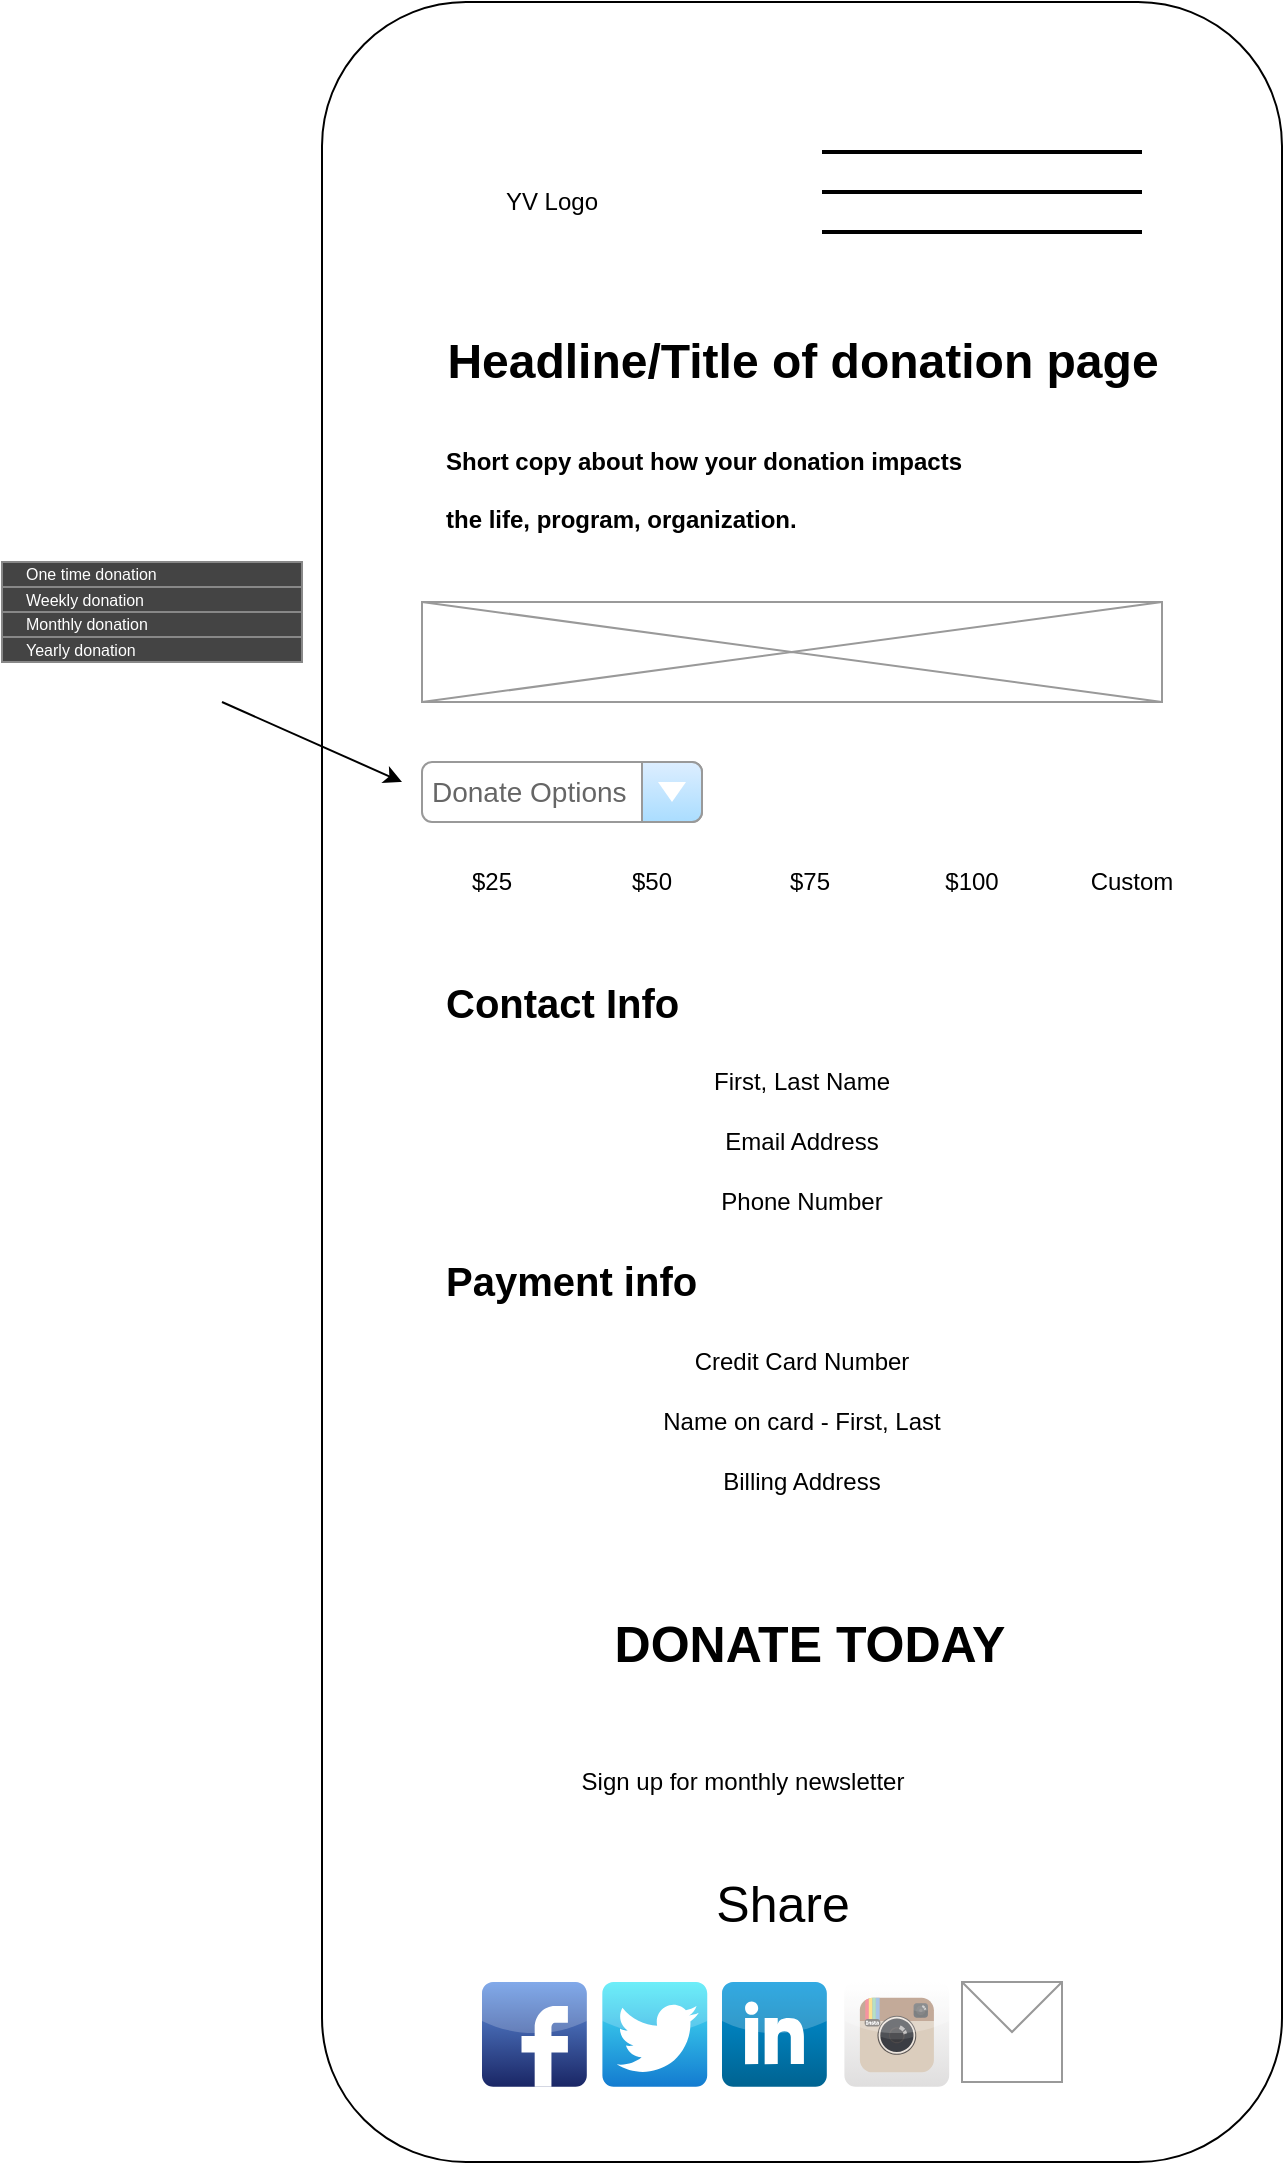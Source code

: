 <mxfile version="13.1.3">
    <diagram id="6hGFLwfOUW9BJ-s0fimq" name="Page-1">
        <mxGraphModel dx="2002" dy="1065" grid="1" gridSize="10" guides="1" tooltips="1" connect="1" arrows="1" fold="1" page="1" pageScale="1" pageWidth="827" pageHeight="1169" math="0" shadow="0">
            <root>
                <mxCell id="0"/>
                <mxCell id="1" parent="0"/>
                <mxCell id="12" value="" style="rounded=0;whiteSpace=wrap;html=1;" parent="1" vertex="1">
                    <mxGeometry x="210" y="95" width="120" height="60" as="geometry"/>
                </mxCell>
                <mxCell id="2" value="T" style="rounded=1;whiteSpace=wrap;html=1;rotation=-90;" parent="1" vertex="1">
                    <mxGeometry x="-130" y="340" width="1080" height="480" as="geometry"/>
                </mxCell>
                <mxCell id="9" value="" style="group" parent="1" vertex="1" connectable="0">
                    <mxGeometry x="420" y="110" width="160" height="50" as="geometry"/>
                </mxCell>
                <mxCell id="6" value="" style="line;strokeWidth=2;html=1;" parent="9" vertex="1">
                    <mxGeometry y="20" width="160" height="10" as="geometry"/>
                </mxCell>
                <mxCell id="7" value="" style="line;strokeWidth=2;html=1;" parent="9" vertex="1">
                    <mxGeometry width="160" height="10" as="geometry"/>
                </mxCell>
                <mxCell id="8" value="" style="line;strokeWidth=2;html=1;" parent="9" vertex="1">
                    <mxGeometry y="40" width="160" height="10" as="geometry"/>
                </mxCell>
                <mxCell id="13" value="YV Logo" style="rounded=0;whiteSpace=wrap;html=1;strokeColor=#FFFFFF;" parent="1" vertex="1">
                    <mxGeometry x="210" y="120" width="150" height="40" as="geometry"/>
                </mxCell>
                <mxCell id="14" value="Headline/Title of donation page" style="text;strokeColor=none;fillColor=none;html=1;fontSize=24;fontStyle=1;verticalAlign=middle;align=center;" parent="1" vertex="1">
                    <mxGeometry x="220" y="200" width="380" height="40" as="geometry"/>
                </mxCell>
                <mxCell id="15" value="&lt;p&gt;&lt;font face=&quot;Helvetica&quot; style=&quot;font-size: 12px&quot;&gt;Short copy about how your donation impacts&lt;br&gt;&lt;/font&gt;&lt;font face=&quot;Helvetica&quot; style=&quot;font-size: 12px&quot;&gt;the life, program, organization.&lt;/font&gt;&lt;/p&gt;" style="text;strokeColor=none;fillColor=none;html=1;fontSize=24;fontStyle=1;verticalAlign=middle;align=left;" parent="1" vertex="1">
                    <mxGeometry x="230" y="260" width="380" height="40" as="geometry"/>
                </mxCell>
                <mxCell id="18" value="" style="verticalLabelPosition=bottom;shadow=0;dashed=0;align=center;html=1;verticalAlign=top;strokeWidth=1;shape=mxgraph.mockup.graphics.simpleIcon;strokeColor=#999999;" parent="1" vertex="1">
                    <mxGeometry x="220" y="340" width="370" height="50" as="geometry"/>
                </mxCell>
                <mxCell id="19" value="&lt;font style=&quot;font-size: 14px&quot;&gt;Donate Options&lt;/font&gt;" style="strokeWidth=1;shadow=0;dashed=0;align=center;html=1;shape=mxgraph.mockup.forms.comboBox;strokeColor=#999999;fillColor=#ddeeff;align=left;fillColor2=#aaddff;mainText=;fontColor=#666666;fontSize=17;spacingLeft=3;" parent="1" vertex="1">
                    <mxGeometry x="220" y="420" width="140" height="30" as="geometry"/>
                </mxCell>
                <mxCell id="20" value="" style="strokeWidth=1;html=1;shadow=0;dashed=0;shape=mxgraph.android.rrect;rSize=0;strokeColor=#888888;fillColor=#444444;" parent="1" vertex="1">
                    <mxGeometry x="10" y="320" width="150" height="50" as="geometry"/>
                </mxCell>
                <mxCell id="21" value="One time donation" style="strokeColor=inherit;fillColor=inherit;gradientColor=inherit;strokeWidth=1;html=1;shadow=0;dashed=0;shape=mxgraph.android.rrect;rSize=0;align=left;spacingLeft=10;fontSize=8;fontColor=#ffffff;" parent="20" vertex="1">
                    <mxGeometry width="150" height="12.5" as="geometry"/>
                </mxCell>
                <mxCell id="22" value="Weekly donation" style="strokeColor=inherit;fillColor=inherit;gradientColor=inherit;strokeWidth=1;html=1;shadow=0;dashed=0;shape=mxgraph.android.rrect;rSize=0;align=left;spacingLeft=10;fontSize=8;fontColor=#ffffff;" parent="20" vertex="1">
                    <mxGeometry y="12.5" width="150" height="12.5" as="geometry"/>
                </mxCell>
                <mxCell id="23" value="Monthly donation" style="strokeColor=inherit;fillColor=inherit;gradientColor=inherit;strokeWidth=1;html=1;shadow=0;dashed=0;shape=mxgraph.android.rrect;rSize=0;align=left;spacingLeft=10;fontSize=8;fontColor=#ffffff;" parent="20" vertex="1">
                    <mxGeometry y="25" width="150" height="12.5" as="geometry"/>
                </mxCell>
                <mxCell id="24" value="Yearly donation" style="strokeColor=inherit;fillColor=inherit;gradientColor=inherit;strokeWidth=1;html=1;shadow=0;dashed=0;shape=mxgraph.android.rrect;rSize=0;align=left;spacingLeft=10;fontSize=8;fontColor=#ffffff;" parent="20" vertex="1">
                    <mxGeometry y="37.5" width="150" height="12.5" as="geometry"/>
                </mxCell>
                <mxCell id="27" value="$50" style="rounded=0;whiteSpace=wrap;html=1;strokeColor=#FFFFFF;" parent="1" vertex="1">
                    <mxGeometry x="300" y="460" width="70" height="40" as="geometry"/>
                </mxCell>
                <mxCell id="28" value="$25" style="rounded=0;whiteSpace=wrap;html=1;strokeColor=#FFFFFF;" parent="1" vertex="1">
                    <mxGeometry x="220" y="460" width="70" height="40" as="geometry"/>
                </mxCell>
                <mxCell id="29" value="$75" style="rounded=0;whiteSpace=wrap;html=1;strokeColor=#FFFFFF;" parent="1" vertex="1">
                    <mxGeometry x="378.5" y="460" width="70" height="40" as="geometry"/>
                </mxCell>
                <mxCell id="35" value="" style="endArrow=classic;html=1;" parent="1" edge="1">
                    <mxGeometry width="50" height="50" relative="1" as="geometry">
                        <mxPoint x="120" y="390" as="sourcePoint"/>
                        <mxPoint x="210" y="430" as="targetPoint"/>
                    </mxGeometry>
                </mxCell>
                <mxCell id="36" value="$100" style="rounded=0;whiteSpace=wrap;html=1;strokeColor=#FFFFFF;" parent="1" vertex="1">
                    <mxGeometry x="460" y="460" width="70" height="40" as="geometry"/>
                </mxCell>
                <mxCell id="37" value="Custom" style="rounded=0;whiteSpace=wrap;html=1;strokeColor=#FFFFFF;" parent="1" vertex="1">
                    <mxGeometry x="540" y="460" width="70" height="40" as="geometry"/>
                </mxCell>
                <mxCell id="38" value="&lt;h3&gt;&lt;font style=&quot;font-size: 20px&quot;&gt;Contact Info&lt;/font&gt;&lt;/h3&gt;" style="text;strokeColor=none;fillColor=none;html=1;fontSize=20;fontStyle=1;verticalAlign=middle;align=left;" parent="1" vertex="1">
                    <mxGeometry x="230" y="520" width="380" height="40" as="geometry"/>
                </mxCell>
                <mxCell id="41" value="First, Last Name" style="rounded=0;whiteSpace=wrap;html=1;strokeColor=#FFFFFF;" parent="1" vertex="1">
                    <mxGeometry x="230" y="570" width="360" height="20" as="geometry"/>
                </mxCell>
                <mxCell id="42" value="Email Address" style="rounded=0;whiteSpace=wrap;html=1;strokeColor=#FFFFFF;" parent="1" vertex="1">
                    <mxGeometry x="230" y="600" width="360" height="20" as="geometry"/>
                </mxCell>
                <mxCell id="43" value="Phone Number" style="rounded=0;whiteSpace=wrap;html=1;strokeColor=#FFFFFF;" parent="1" vertex="1">
                    <mxGeometry x="230" y="630" width="360" height="20" as="geometry"/>
                </mxCell>
                <mxCell id="46" value="&lt;h3&gt;&lt;font style=&quot;font-size: 20px&quot;&gt;Payment info&lt;/font&gt;&lt;/h3&gt;" style="text;strokeColor=none;fillColor=none;html=1;fontSize=24;fontStyle=1;verticalAlign=middle;align=left;" parent="1" vertex="1">
                    <mxGeometry x="230" y="657" width="380" height="40" as="geometry"/>
                </mxCell>
                <mxCell id="54" value="Credit Card Number" style="rounded=0;whiteSpace=wrap;html=1;strokeColor=#FFFFFF;" parent="1" vertex="1">
                    <mxGeometry x="230" y="710" width="360" height="20" as="geometry"/>
                </mxCell>
                <mxCell id="56" value="Name on card - First, Last" style="rounded=0;whiteSpace=wrap;html=1;strokeColor=#FFFFFF;" parent="1" vertex="1">
                    <mxGeometry x="230" y="740" width="360" height="20" as="geometry"/>
                </mxCell>
                <mxCell id="57" value="Billing Address" style="rounded=0;whiteSpace=wrap;html=1;strokeColor=#FFFFFF;" parent="1" vertex="1">
                    <mxGeometry x="230" y="770" width="360" height="20" as="geometry"/>
                </mxCell>
                <mxCell id="58" value="&lt;font size=&quot;1&quot;&gt;&lt;b style=&quot;font-size: 25px&quot;&gt;DONATE TODAY&lt;/b&gt;&lt;/font&gt;" style="rounded=1;whiteSpace=wrap;html=1;strokeColor=#FFFFFF;" parent="1" vertex="1">
                    <mxGeometry x="244" y="830" width="340" height="60" as="geometry"/>
                </mxCell>
                <mxCell id="59" value="" style="rounded=0;whiteSpace=wrap;html=1;strokeColor=#FFFFFF;" parent="1" vertex="1">
                    <mxGeometry x="244" y="920" width="26" height="20" as="geometry"/>
                </mxCell>
                <mxCell id="60" value="" style="verticalLabelPosition=bottom;verticalAlign=top;html=1;shape=mxgraph.basic.tick;strokeColor=#FFFFFF;" parent="1" vertex="1">
                    <mxGeometry x="250" y="910" width="20" height="20" as="geometry"/>
                </mxCell>
                <mxCell id="61" value="Sign up for monthly newsletter" style="text;html=1;align=center;verticalAlign=middle;resizable=0;points=[];autosize=1;" parent="1" vertex="1">
                    <mxGeometry x="290" y="920" width="180" height="20" as="geometry"/>
                </mxCell>
                <mxCell id="62" value="&lt;font style=&quot;font-size: 25px&quot;&gt;Share&lt;/font&gt;" style="text;html=1;align=center;verticalAlign=middle;resizable=0;points=[];autosize=1;" parent="1" vertex="1">
                    <mxGeometry x="360" y="980" width="80" height="20" as="geometry"/>
                </mxCell>
                <mxCell id="63" value="" style="dashed=0;outlineConnect=0;html=1;align=center;labelPosition=center;verticalLabelPosition=bottom;verticalAlign=top;shape=mxgraph.webicons.facebook;fillColor=#6294E4;gradientColor=#1A2665;strokeColor=#FFFFFF;" parent="1" vertex="1">
                    <mxGeometry x="250" y="1030" width="52.4" height="52.4" as="geometry"/>
                </mxCell>
                <mxCell id="72" value="" style="dashed=0;outlineConnect=0;html=1;align=center;labelPosition=center;verticalLabelPosition=bottom;verticalAlign=top;shape=mxgraph.webicons.twitter;fillColor=#49EAF7;gradientColor=#137BD0;strokeColor=#FFFFFF;" parent="1" vertex="1">
                    <mxGeometry x="310.2" y="1030" width="52.4" height="52.4" as="geometry"/>
                </mxCell>
                <mxCell id="74" value="" style="dashed=0;outlineConnect=0;html=1;align=center;labelPosition=center;verticalLabelPosition=bottom;verticalAlign=top;shape=mxgraph.webicons.linkedin;fillColor=#0095DB;gradientColor=#006391;strokeColor=#FFFFFF;" parent="1" vertex="1">
                    <mxGeometry x="370" y="1030" width="52.4" height="52.4" as="geometry"/>
                </mxCell>
                <mxCell id="76" value="" style="dashed=0;outlineConnect=0;html=1;align=center;labelPosition=center;verticalLabelPosition=bottom;verticalAlign=top;shape=mxgraph.webicons.instagram;gradientColor=#DFDEDE;strokeColor=#FFFFFF;" parent="1" vertex="1">
                    <mxGeometry x="431.2" y="1030" width="52.4" height="52.4" as="geometry"/>
                </mxCell>
                <mxCell id="77" value="" style="verticalLabelPosition=bottom;shadow=0;dashed=0;align=center;html=1;verticalAlign=top;strokeWidth=1;shape=mxgraph.mockup.misc.mail2;strokeColor=#999999;" parent="1" vertex="1">
                    <mxGeometry x="490" y="1030" width="50" height="50" as="geometry"/>
                </mxCell>
            </root>
        </mxGraphModel>
    </diagram>
</mxfile>